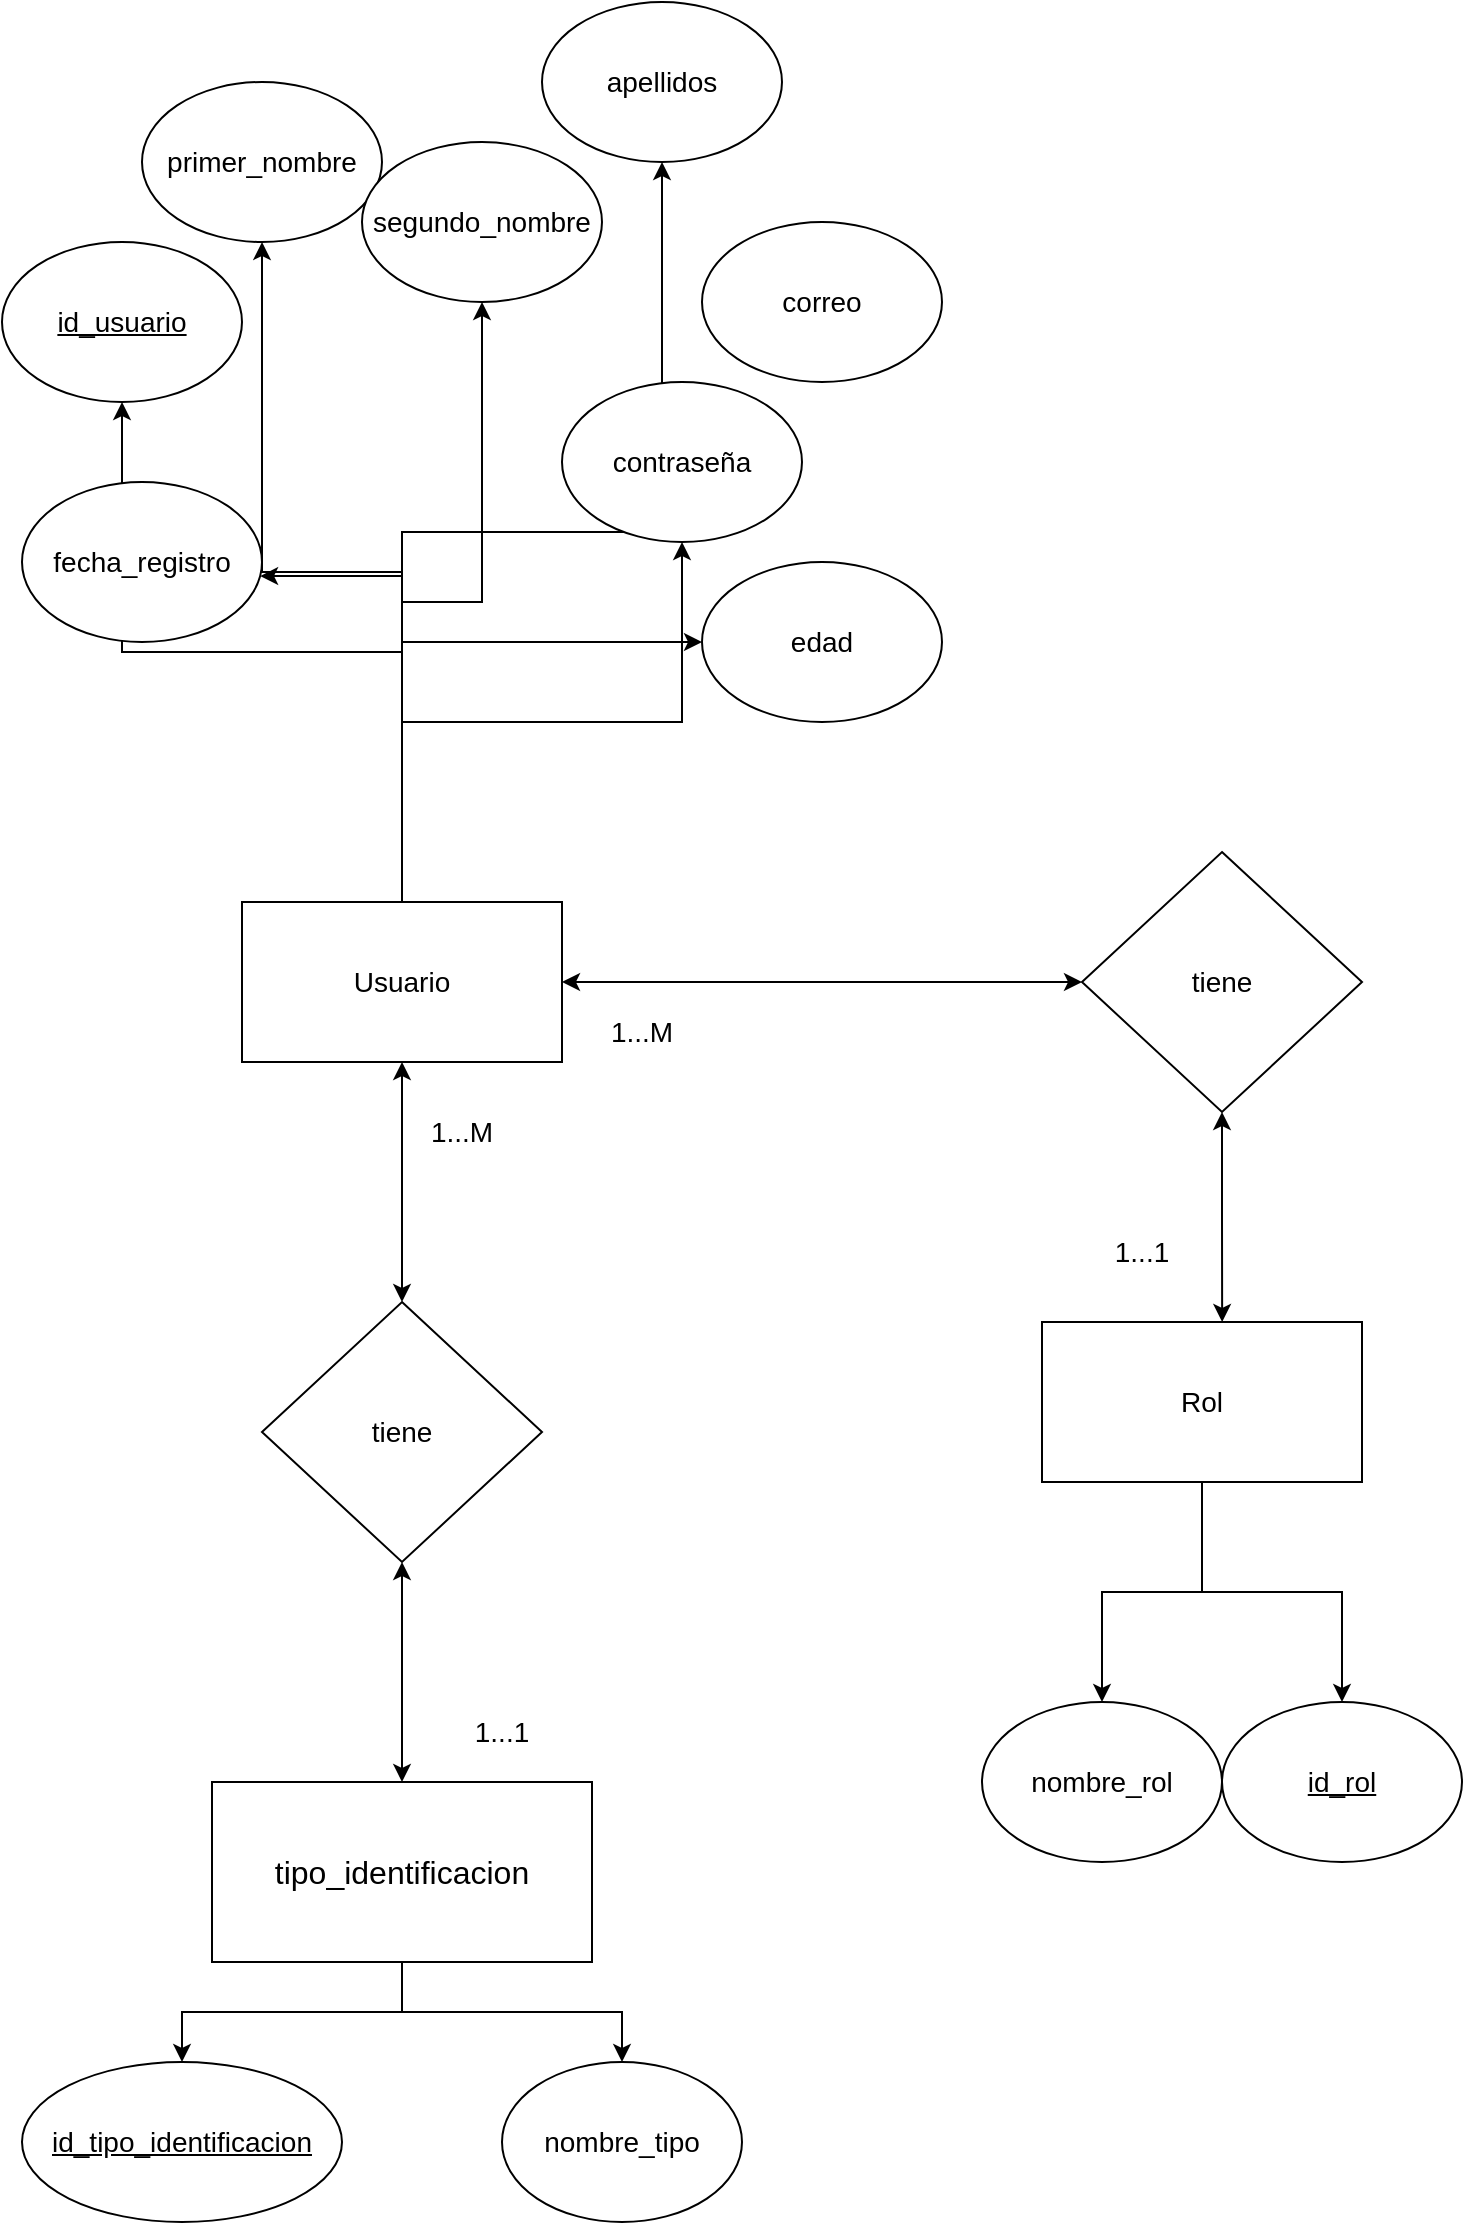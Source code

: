 <mxfile version="21.6.8" pages="2">
  <diagram name="MER" id="uFgf9KgJ7HLzyR6_Cf-_">
    <mxGraphModel dx="1393" dy="835" grid="1" gridSize="10" guides="1" tooltips="1" connect="1" arrows="1" fold="1" page="1" pageScale="1" pageWidth="827" pageHeight="1169" math="0" shadow="0">
      <root>
        <mxCell id="0" />
        <mxCell id="1" parent="0" />
        <mxCell id="5tnb0nUemA_ZOP6jx15n-5" style="edgeStyle=orthogonalEdgeStyle;rounded=0;orthogonalLoop=1;jettySize=auto;html=1;entryX=0.5;entryY=1;entryDx=0;entryDy=0;" parent="1" source="5tnb0nUemA_ZOP6jx15n-1" target="5tnb0nUemA_ZOP6jx15n-4" edge="1">
          <mxGeometry relative="1" as="geometry" />
        </mxCell>
        <mxCell id="5tnb0nUemA_ZOP6jx15n-7" style="edgeStyle=orthogonalEdgeStyle;rounded=0;orthogonalLoop=1;jettySize=auto;html=1;entryX=0.5;entryY=1;entryDx=0;entryDy=0;" parent="1" source="5tnb0nUemA_ZOP6jx15n-1" target="5tnb0nUemA_ZOP6jx15n-6" edge="1">
          <mxGeometry relative="1" as="geometry" />
        </mxCell>
        <mxCell id="5tnb0nUemA_ZOP6jx15n-9" style="edgeStyle=orthogonalEdgeStyle;rounded=0;orthogonalLoop=1;jettySize=auto;html=1;entryX=0.5;entryY=1;entryDx=0;entryDy=0;" parent="1" source="5tnb0nUemA_ZOP6jx15n-1" target="5tnb0nUemA_ZOP6jx15n-8" edge="1">
          <mxGeometry relative="1" as="geometry" />
        </mxCell>
        <mxCell id="5tnb0nUemA_ZOP6jx15n-11" style="edgeStyle=orthogonalEdgeStyle;rounded=0;orthogonalLoop=1;jettySize=auto;html=1;entryX=0.5;entryY=1;entryDx=0;entryDy=0;exitX=0.5;exitY=0;exitDx=0;exitDy=0;" parent="1" source="5tnb0nUemA_ZOP6jx15n-1" target="5tnb0nUemA_ZOP6jx15n-10" edge="1">
          <mxGeometry relative="1" as="geometry" />
        </mxCell>
        <mxCell id="5tnb0nUemA_ZOP6jx15n-18" style="edgeStyle=orthogonalEdgeStyle;rounded=0;orthogonalLoop=1;jettySize=auto;html=1;entryX=0.5;entryY=1;entryDx=0;entryDy=0;exitX=0.5;exitY=0;exitDx=0;exitDy=0;" parent="1" source="5tnb0nUemA_ZOP6jx15n-1" target="5tnb0nUemA_ZOP6jx15n-13" edge="1">
          <mxGeometry relative="1" as="geometry" />
        </mxCell>
        <mxCell id="5tnb0nUemA_ZOP6jx15n-19" style="edgeStyle=orthogonalEdgeStyle;rounded=0;orthogonalLoop=1;jettySize=auto;html=1;entryX=0;entryY=0.5;entryDx=0;entryDy=0;exitX=0.5;exitY=0;exitDx=0;exitDy=0;" parent="1" source="5tnb0nUemA_ZOP6jx15n-1" target="5tnb0nUemA_ZOP6jx15n-15" edge="1">
          <mxGeometry relative="1" as="geometry">
            <mxPoint x="384" y="360" as="targetPoint" />
          </mxGeometry>
        </mxCell>
        <mxCell id="5tnb0nUemA_ZOP6jx15n-20" style="edgeStyle=orthogonalEdgeStyle;rounded=0;orthogonalLoop=1;jettySize=auto;html=1;entryX=0.992;entryY=0.588;entryDx=0;entryDy=0;entryPerimeter=0;" parent="1" source="5tnb0nUemA_ZOP6jx15n-1" target="5tnb0nUemA_ZOP6jx15n-17" edge="1">
          <mxGeometry relative="1" as="geometry" />
        </mxCell>
        <mxCell id="5tnb0nUemA_ZOP6jx15n-22" value="" style="edgeStyle=orthogonalEdgeStyle;rounded=0;orthogonalLoop=1;jettySize=auto;html=1;startArrow=classic;startFill=1;" parent="1" source="5tnb0nUemA_ZOP6jx15n-1" target="5tnb0nUemA_ZOP6jx15n-21" edge="1">
          <mxGeometry relative="1" as="geometry" />
        </mxCell>
        <mxCell id="5tnb0nUemA_ZOP6jx15n-37" style="edgeStyle=orthogonalEdgeStyle;rounded=0;orthogonalLoop=1;jettySize=auto;html=1;entryX=0;entryY=0.5;entryDx=0;entryDy=0;startArrow=classic;startFill=1;" parent="1" source="5tnb0nUemA_ZOP6jx15n-1" target="5tnb0nUemA_ZOP6jx15n-35" edge="1">
          <mxGeometry relative="1" as="geometry" />
        </mxCell>
        <mxCell id="5tnb0nUemA_ZOP6jx15n-1" value="&lt;font style=&quot;font-size: 14px;&quot;&gt;Usuario&lt;/font&gt;" style="rounded=0;whiteSpace=wrap;html=1;" parent="1" vertex="1">
          <mxGeometry x="140" y="480" width="160" height="80" as="geometry" />
        </mxCell>
        <mxCell id="5tnb0nUemA_ZOP6jx15n-4" value="&lt;u&gt;&lt;font style=&quot;font-size: 14px;&quot;&gt;id_usuario&lt;/font&gt;&lt;/u&gt;" style="ellipse;whiteSpace=wrap;html=1;" parent="1" vertex="1">
          <mxGeometry x="20" y="150" width="120" height="80" as="geometry" />
        </mxCell>
        <mxCell id="5tnb0nUemA_ZOP6jx15n-6" value="&lt;font style=&quot;font-size: 14px;&quot;&gt;primer_nombre&lt;/font&gt;" style="ellipse;whiteSpace=wrap;html=1;" parent="1" vertex="1">
          <mxGeometry x="90" y="70" width="120" height="80" as="geometry" />
        </mxCell>
        <mxCell id="5tnb0nUemA_ZOP6jx15n-8" value="&lt;font style=&quot;font-size: 14px;&quot;&gt;segundo_nombre&lt;/font&gt;" style="ellipse;whiteSpace=wrap;html=1;" parent="1" vertex="1">
          <mxGeometry x="200" y="100" width="120" height="80" as="geometry" />
        </mxCell>
        <mxCell id="5tnb0nUemA_ZOP6jx15n-10" value="&lt;font style=&quot;font-size: 14px;&quot;&gt;apellidos&lt;/font&gt;" style="ellipse;whiteSpace=wrap;html=1;" parent="1" vertex="1">
          <mxGeometry x="290" y="30" width="120" height="80" as="geometry" />
        </mxCell>
        <mxCell id="5tnb0nUemA_ZOP6jx15n-12" value="&lt;span style=&quot;font-size: 14px;&quot;&gt;correo&lt;/span&gt;" style="ellipse;whiteSpace=wrap;html=1;" parent="1" vertex="1">
          <mxGeometry x="370" y="140" width="120" height="80" as="geometry" />
        </mxCell>
        <mxCell id="5tnb0nUemA_ZOP6jx15n-13" value="&lt;font style=&quot;font-size: 14px;&quot;&gt;contraseña&lt;/font&gt;" style="ellipse;whiteSpace=wrap;html=1;" parent="1" vertex="1">
          <mxGeometry x="300" y="220" width="120" height="80" as="geometry" />
        </mxCell>
        <mxCell id="5tnb0nUemA_ZOP6jx15n-15" value="&lt;font style=&quot;font-size: 14px;&quot;&gt;edad&lt;/font&gt;" style="ellipse;whiteSpace=wrap;html=1;" parent="1" vertex="1">
          <mxGeometry x="370" y="310" width="120" height="80" as="geometry" />
        </mxCell>
        <mxCell id="5tnb0nUemA_ZOP6jx15n-16" value="&lt;font style=&quot;font-size: 14px;&quot;&gt;nombre_rol&lt;/font&gt;" style="ellipse;whiteSpace=wrap;html=1;" parent="1" vertex="1">
          <mxGeometry x="510" y="880" width="120" height="80" as="geometry" />
        </mxCell>
        <mxCell id="5tnb0nUemA_ZOP6jx15n-17" value="&lt;font style=&quot;font-size: 14px;&quot;&gt;fecha_registro&lt;/font&gt;" style="ellipse;whiteSpace=wrap;html=1;" parent="1" vertex="1">
          <mxGeometry x="30" y="270" width="120" height="80" as="geometry" />
        </mxCell>
        <mxCell id="5tnb0nUemA_ZOP6jx15n-24" value="" style="edgeStyle=orthogonalEdgeStyle;rounded=0;orthogonalLoop=1;jettySize=auto;html=1;startArrow=classic;startFill=1;" parent="1" source="5tnb0nUemA_ZOP6jx15n-21" target="5tnb0nUemA_ZOP6jx15n-23" edge="1">
          <mxGeometry relative="1" as="geometry" />
        </mxCell>
        <mxCell id="5tnb0nUemA_ZOP6jx15n-21" value="&lt;font style=&quot;font-size: 14px;&quot;&gt;tiene&lt;/font&gt;" style="rhombus;whiteSpace=wrap;html=1;rounded=0;" parent="1" vertex="1">
          <mxGeometry x="150" y="680" width="140" height="130" as="geometry" />
        </mxCell>
        <mxCell id="5tnb0nUemA_ZOP6jx15n-26" style="edgeStyle=orthogonalEdgeStyle;rounded=0;orthogonalLoop=1;jettySize=auto;html=1;entryX=0.5;entryY=0;entryDx=0;entryDy=0;" parent="1" source="5tnb0nUemA_ZOP6jx15n-23" target="5tnb0nUemA_ZOP6jx15n-25" edge="1">
          <mxGeometry relative="1" as="geometry" />
        </mxCell>
        <mxCell id="5tnb0nUemA_ZOP6jx15n-31" style="edgeStyle=orthogonalEdgeStyle;rounded=0;orthogonalLoop=1;jettySize=auto;html=1;entryX=0.5;entryY=0;entryDx=0;entryDy=0;" parent="1" source="5tnb0nUemA_ZOP6jx15n-23" target="5tnb0nUemA_ZOP6jx15n-30" edge="1">
          <mxGeometry relative="1" as="geometry" />
        </mxCell>
        <mxCell id="5tnb0nUemA_ZOP6jx15n-23" value="&lt;font size=&quot;3&quot;&gt;tipo_identificacion&lt;/font&gt;" style="whiteSpace=wrap;html=1;rounded=0;" parent="1" vertex="1">
          <mxGeometry x="125" y="920" width="190" height="90" as="geometry" />
        </mxCell>
        <mxCell id="5tnb0nUemA_ZOP6jx15n-25" value="&lt;font style=&quot;font-size: 14px;&quot;&gt;nombre_tipo&lt;/font&gt;" style="ellipse;whiteSpace=wrap;html=1;" parent="1" vertex="1">
          <mxGeometry x="270" y="1060" width="120" height="80" as="geometry" />
        </mxCell>
        <mxCell id="5tnb0nUemA_ZOP6jx15n-27" value="&lt;font style=&quot;font-size: 14px;&quot;&gt;1...1&lt;/font&gt;" style="text;html=1;strokeColor=none;fillColor=none;align=center;verticalAlign=middle;whiteSpace=wrap;rounded=0;" parent="1" vertex="1">
          <mxGeometry x="240" y="880" width="60" height="30" as="geometry" />
        </mxCell>
        <mxCell id="5tnb0nUemA_ZOP6jx15n-28" value="&lt;font style=&quot;font-size: 14px;&quot;&gt;1...M&lt;/font&gt;" style="text;html=1;strokeColor=none;fillColor=none;align=center;verticalAlign=middle;whiteSpace=wrap;rounded=0;" parent="1" vertex="1">
          <mxGeometry x="220" y="580" width="60" height="30" as="geometry" />
        </mxCell>
        <mxCell id="5tnb0nUemA_ZOP6jx15n-33" style="edgeStyle=orthogonalEdgeStyle;rounded=0;orthogonalLoop=1;jettySize=auto;html=1;entryX=0.5;entryY=0;entryDx=0;entryDy=0;" parent="1" source="5tnb0nUemA_ZOP6jx15n-29" target="5tnb0nUemA_ZOP6jx15n-32" edge="1">
          <mxGeometry relative="1" as="geometry" />
        </mxCell>
        <mxCell id="5tnb0nUemA_ZOP6jx15n-34" style="edgeStyle=orthogonalEdgeStyle;rounded=0;orthogonalLoop=1;jettySize=auto;html=1;entryX=0.5;entryY=0;entryDx=0;entryDy=0;" parent="1" source="5tnb0nUemA_ZOP6jx15n-29" target="5tnb0nUemA_ZOP6jx15n-16" edge="1">
          <mxGeometry relative="1" as="geometry" />
        </mxCell>
        <mxCell id="5tnb0nUemA_ZOP6jx15n-29" value="&lt;font style=&quot;font-size: 14px;&quot;&gt;Rol&lt;/font&gt;" style="rounded=0;whiteSpace=wrap;html=1;" parent="1" vertex="1">
          <mxGeometry x="540" y="690" width="160" height="80" as="geometry" />
        </mxCell>
        <mxCell id="5tnb0nUemA_ZOP6jx15n-30" value="&lt;font style=&quot;font-size: 14px;&quot;&gt;&lt;u&gt;id_tipo_identificacion&lt;/u&gt;&lt;/font&gt;" style="ellipse;whiteSpace=wrap;html=1;" parent="1" vertex="1">
          <mxGeometry x="30" y="1060" width="160" height="80" as="geometry" />
        </mxCell>
        <mxCell id="5tnb0nUemA_ZOP6jx15n-32" value="&lt;u&gt;&lt;font style=&quot;font-size: 14px;&quot;&gt;id_rol&lt;/font&gt;&lt;/u&gt;" style="ellipse;whiteSpace=wrap;html=1;" parent="1" vertex="1">
          <mxGeometry x="630" y="880" width="120" height="80" as="geometry" />
        </mxCell>
        <mxCell id="5tnb0nUemA_ZOP6jx15n-36" style="edgeStyle=orthogonalEdgeStyle;rounded=0;orthogonalLoop=1;jettySize=auto;html=1;entryX=0.563;entryY=0;entryDx=0;entryDy=0;entryPerimeter=0;startArrow=classic;startFill=1;" parent="1" source="5tnb0nUemA_ZOP6jx15n-35" target="5tnb0nUemA_ZOP6jx15n-29" edge="1">
          <mxGeometry relative="1" as="geometry" />
        </mxCell>
        <mxCell id="5tnb0nUemA_ZOP6jx15n-35" value="&lt;font style=&quot;font-size: 14px;&quot;&gt;tiene&lt;/font&gt;" style="rhombus;whiteSpace=wrap;html=1;rounded=0;" parent="1" vertex="1">
          <mxGeometry x="560" y="455" width="140" height="130" as="geometry" />
        </mxCell>
        <mxCell id="5tnb0nUemA_ZOP6jx15n-38" value="&lt;font style=&quot;font-size: 14px;&quot;&gt;1...1&lt;/font&gt;" style="text;html=1;strokeColor=none;fillColor=none;align=center;verticalAlign=middle;whiteSpace=wrap;rounded=0;" parent="1" vertex="1">
          <mxGeometry x="560" y="640" width="60" height="30" as="geometry" />
        </mxCell>
        <mxCell id="5tnb0nUemA_ZOP6jx15n-39" value="&lt;font style=&quot;font-size: 14px;&quot;&gt;1...M&lt;/font&gt;" style="text;html=1;strokeColor=none;fillColor=none;align=center;verticalAlign=middle;whiteSpace=wrap;rounded=0;" parent="1" vertex="1">
          <mxGeometry x="310" y="530" width="60" height="30" as="geometry" />
        </mxCell>
      </root>
    </mxGraphModel>
  </diagram>
  <diagram id="oVuNSZJbBQ3J_MBgBwUh" name="MR">
    <mxGraphModel dx="1788" dy="576" grid="1" gridSize="10" guides="1" tooltips="1" connect="1" arrows="1" fold="1" page="1" pageScale="1" pageWidth="827" pageHeight="1169" math="0" shadow="0">
      <root>
        <mxCell id="0" />
        <mxCell id="1" parent="0" />
        <mxCell id="QNSxOnNVdm8YuzIPJZYh-1" value="users" style="shape=table;startSize=30;container=1;collapsible=1;childLayout=tableLayout;fixedRows=1;rowLines=0;fontStyle=1;align=center;resizeLast=1;html=1;" parent="1" vertex="1">
          <mxGeometry x="20" y="240" width="330" height="330" as="geometry" />
        </mxCell>
        <mxCell id="QNSxOnNVdm8YuzIPJZYh-2" value="" style="shape=tableRow;horizontal=0;startSize=0;swimlaneHead=0;swimlaneBody=0;fillColor=none;collapsible=0;dropTarget=0;points=[[0,0.5],[1,0.5]];portConstraint=eastwest;top=0;left=0;right=0;bottom=1;" parent="QNSxOnNVdm8YuzIPJZYh-1" vertex="1">
          <mxGeometry y="30" width="330" height="30" as="geometry" />
        </mxCell>
        <mxCell id="QNSxOnNVdm8YuzIPJZYh-3" value="PK" style="shape=partialRectangle;connectable=0;fillColor=none;top=0;left=0;bottom=0;right=0;fontStyle=1;overflow=hidden;whiteSpace=wrap;html=1;" parent="QNSxOnNVdm8YuzIPJZYh-2" vertex="1">
          <mxGeometry width="30" height="30" as="geometry">
            <mxRectangle width="30" height="30" as="alternateBounds" />
          </mxGeometry>
        </mxCell>
        <mxCell id="QNSxOnNVdm8YuzIPJZYh-4" value="id, INT, AUTO, UNIQUE, NOT NULL" style="shape=partialRectangle;connectable=0;fillColor=none;top=0;left=0;bottom=0;right=0;align=left;spacingLeft=6;fontStyle=5;overflow=hidden;whiteSpace=wrap;html=1;" parent="QNSxOnNVdm8YuzIPJZYh-2" vertex="1">
          <mxGeometry x="30" width="300" height="30" as="geometry">
            <mxRectangle width="300" height="30" as="alternateBounds" />
          </mxGeometry>
        </mxCell>
        <mxCell id="QNSxOnNVdm8YuzIPJZYh-5" value="" style="shape=tableRow;horizontal=0;startSize=0;swimlaneHead=0;swimlaneBody=0;fillColor=none;collapsible=0;dropTarget=0;points=[[0,0.5],[1,0.5]];portConstraint=eastwest;top=0;left=0;right=0;bottom=0;" parent="QNSxOnNVdm8YuzIPJZYh-1" vertex="1">
          <mxGeometry y="60" width="330" height="30" as="geometry" />
        </mxCell>
        <mxCell id="QNSxOnNVdm8YuzIPJZYh-6" value="" style="shape=partialRectangle;connectable=0;fillColor=none;top=0;left=0;bottom=0;right=0;editable=1;overflow=hidden;whiteSpace=wrap;html=1;" parent="QNSxOnNVdm8YuzIPJZYh-5" vertex="1">
          <mxGeometry width="30" height="30" as="geometry">
            <mxRectangle width="30" height="30" as="alternateBounds" />
          </mxGeometry>
        </mxCell>
        <mxCell id="QNSxOnNVdm8YuzIPJZYh-7" value="first_name, VARCHAR(30), NOT NULL" style="shape=partialRectangle;connectable=0;fillColor=none;top=0;left=0;bottom=0;right=0;align=left;spacingLeft=6;overflow=hidden;whiteSpace=wrap;html=1;" parent="QNSxOnNVdm8YuzIPJZYh-5" vertex="1">
          <mxGeometry x="30" width="300" height="30" as="geometry">
            <mxRectangle width="300" height="30" as="alternateBounds" />
          </mxGeometry>
        </mxCell>
        <mxCell id="QNSxOnNVdm8YuzIPJZYh-8" value="" style="shape=tableRow;horizontal=0;startSize=0;swimlaneHead=0;swimlaneBody=0;fillColor=none;collapsible=0;dropTarget=0;points=[[0,0.5],[1,0.5]];portConstraint=eastwest;top=0;left=0;right=0;bottom=0;" parent="QNSxOnNVdm8YuzIPJZYh-1" vertex="1">
          <mxGeometry y="90" width="330" height="30" as="geometry" />
        </mxCell>
        <mxCell id="QNSxOnNVdm8YuzIPJZYh-9" value="" style="shape=partialRectangle;connectable=0;fillColor=none;top=0;left=0;bottom=0;right=0;editable=1;overflow=hidden;whiteSpace=wrap;html=1;" parent="QNSxOnNVdm8YuzIPJZYh-8" vertex="1">
          <mxGeometry width="30" height="30" as="geometry">
            <mxRectangle width="30" height="30" as="alternateBounds" />
          </mxGeometry>
        </mxCell>
        <mxCell id="QNSxOnNVdm8YuzIPJZYh-10" value="middle_name, VARCHAR(25), NOT NULL" style="shape=partialRectangle;connectable=0;fillColor=none;top=0;left=0;bottom=0;right=0;align=left;spacingLeft=6;overflow=hidden;whiteSpace=wrap;html=1;" parent="QNSxOnNVdm8YuzIPJZYh-8" vertex="1">
          <mxGeometry x="30" width="300" height="30" as="geometry">
            <mxRectangle width="300" height="30" as="alternateBounds" />
          </mxGeometry>
        </mxCell>
        <mxCell id="QNSxOnNVdm8YuzIPJZYh-11" value="" style="shape=tableRow;horizontal=0;startSize=0;swimlaneHead=0;swimlaneBody=0;fillColor=none;collapsible=0;dropTarget=0;points=[[0,0.5],[1,0.5]];portConstraint=eastwest;top=0;left=0;right=0;bottom=0;" parent="QNSxOnNVdm8YuzIPJZYh-1" vertex="1">
          <mxGeometry y="120" width="330" height="30" as="geometry" />
        </mxCell>
        <mxCell id="QNSxOnNVdm8YuzIPJZYh-12" value="" style="shape=partialRectangle;connectable=0;fillColor=none;top=0;left=0;bottom=0;right=0;editable=1;overflow=hidden;whiteSpace=wrap;html=1;" parent="QNSxOnNVdm8YuzIPJZYh-11" vertex="1">
          <mxGeometry width="30" height="30" as="geometry">
            <mxRectangle width="30" height="30" as="alternateBounds" />
          </mxGeometry>
        </mxCell>
        <mxCell id="QNSxOnNVdm8YuzIPJZYh-13" value="last_name, VARCHAR(25), NOT NULL" style="shape=partialRectangle;connectable=0;fillColor=none;top=0;left=0;bottom=0;right=0;align=left;spacingLeft=6;overflow=hidden;whiteSpace=wrap;html=1;" parent="QNSxOnNVdm8YuzIPJZYh-11" vertex="1">
          <mxGeometry x="30" width="300" height="30" as="geometry">
            <mxRectangle width="300" height="30" as="alternateBounds" />
          </mxGeometry>
        </mxCell>
        <mxCell id="QNSxOnNVdm8YuzIPJZYh-18" value="" style="shape=tableRow;horizontal=0;startSize=0;swimlaneHead=0;swimlaneBody=0;fillColor=none;collapsible=0;dropTarget=0;points=[[0,0.5],[1,0.5]];portConstraint=eastwest;top=0;left=0;right=0;bottom=0;" parent="QNSxOnNVdm8YuzIPJZYh-1" vertex="1">
          <mxGeometry y="150" width="330" height="30" as="geometry" />
        </mxCell>
        <mxCell id="QNSxOnNVdm8YuzIPJZYh-19" value="" style="shape=partialRectangle;connectable=0;fillColor=none;top=0;left=0;bottom=0;right=0;editable=1;overflow=hidden;whiteSpace=wrap;html=1;" parent="QNSxOnNVdm8YuzIPJZYh-18" vertex="1">
          <mxGeometry width="30" height="30" as="geometry">
            <mxRectangle width="30" height="30" as="alternateBounds" />
          </mxGeometry>
        </mxCell>
        <mxCell id="QNSxOnNVdm8YuzIPJZYh-20" value="age, INT, NOT NULL" style="shape=partialRectangle;connectable=0;fillColor=none;top=0;left=0;bottom=0;right=0;align=left;spacingLeft=6;overflow=hidden;whiteSpace=wrap;html=1;" parent="QNSxOnNVdm8YuzIPJZYh-18" vertex="1">
          <mxGeometry x="30" width="300" height="30" as="geometry">
            <mxRectangle width="300" height="30" as="alternateBounds" />
          </mxGeometry>
        </mxCell>
        <mxCell id="QNSxOnNVdm8YuzIPJZYh-21" value="" style="shape=tableRow;horizontal=0;startSize=0;swimlaneHead=0;swimlaneBody=0;fillColor=none;collapsible=0;dropTarget=0;points=[[0,0.5],[1,0.5]];portConstraint=eastwest;top=0;left=0;right=0;bottom=0;" parent="QNSxOnNVdm8YuzIPJZYh-1" vertex="1">
          <mxGeometry y="180" width="330" height="30" as="geometry" />
        </mxCell>
        <mxCell id="QNSxOnNVdm8YuzIPJZYh-22" value="" style="shape=partialRectangle;connectable=0;fillColor=none;top=0;left=0;bottom=0;right=0;editable=1;overflow=hidden;whiteSpace=wrap;html=1;" parent="QNSxOnNVdm8YuzIPJZYh-21" vertex="1">
          <mxGeometry width="30" height="30" as="geometry">
            <mxRectangle width="30" height="30" as="alternateBounds" />
          </mxGeometry>
        </mxCell>
        <mxCell id="QNSxOnNVdm8YuzIPJZYh-23" value="email, VARCHAR(62), NOT NULL" style="shape=partialRectangle;connectable=0;fillColor=none;top=0;left=0;bottom=0;right=0;align=left;spacingLeft=6;overflow=hidden;whiteSpace=wrap;html=1;" parent="QNSxOnNVdm8YuzIPJZYh-21" vertex="1">
          <mxGeometry x="30" width="300" height="30" as="geometry">
            <mxRectangle width="300" height="30" as="alternateBounds" />
          </mxGeometry>
        </mxCell>
        <mxCell id="QNSxOnNVdm8YuzIPJZYh-24" value="" style="shape=tableRow;horizontal=0;startSize=0;swimlaneHead=0;swimlaneBody=0;fillColor=none;collapsible=0;dropTarget=0;points=[[0,0.5],[1,0.5]];portConstraint=eastwest;top=0;left=0;right=0;bottom=0;" parent="QNSxOnNVdm8YuzIPJZYh-1" vertex="1">
          <mxGeometry y="210" width="330" height="30" as="geometry" />
        </mxCell>
        <mxCell id="QNSxOnNVdm8YuzIPJZYh-25" value="" style="shape=partialRectangle;connectable=0;fillColor=none;top=0;left=0;bottom=0;right=0;editable=1;overflow=hidden;whiteSpace=wrap;html=1;" parent="QNSxOnNVdm8YuzIPJZYh-24" vertex="1">
          <mxGeometry width="30" height="30" as="geometry">
            <mxRectangle width="30" height="30" as="alternateBounds" />
          </mxGeometry>
        </mxCell>
        <mxCell id="QNSxOnNVdm8YuzIPJZYh-26" value="password, VARCHAR(255), NOT NULL" style="shape=partialRectangle;connectable=0;fillColor=none;top=0;left=0;bottom=0;right=0;align=left;spacingLeft=6;overflow=hidden;whiteSpace=wrap;html=1;" parent="QNSxOnNVdm8YuzIPJZYh-24" vertex="1">
          <mxGeometry x="30" width="300" height="30" as="geometry">
            <mxRectangle width="300" height="30" as="alternateBounds" />
          </mxGeometry>
        </mxCell>
        <mxCell id="QNSxOnNVdm8YuzIPJZYh-57" value="" style="shape=tableRow;horizontal=0;startSize=0;swimlaneHead=0;swimlaneBody=0;fillColor=none;collapsible=0;dropTarget=0;points=[[0,0.5],[1,0.5]];portConstraint=eastwest;top=0;left=0;right=0;bottom=0;" parent="QNSxOnNVdm8YuzIPJZYh-1" vertex="1">
          <mxGeometry y="240" width="330" height="30" as="geometry" />
        </mxCell>
        <mxCell id="QNSxOnNVdm8YuzIPJZYh-58" value="FK" style="shape=partialRectangle;connectable=0;fillColor=none;top=0;left=0;bottom=0;right=0;editable=1;overflow=hidden;whiteSpace=wrap;html=1;" parent="QNSxOnNVdm8YuzIPJZYh-57" vertex="1">
          <mxGeometry width="30" height="30" as="geometry">
            <mxRectangle width="30" height="30" as="alternateBounds" />
          </mxGeometry>
        </mxCell>
        <mxCell id="QNSxOnNVdm8YuzIPJZYh-59" value="identification_type_id,&amp;nbsp;INT, NOT NULL" style="shape=partialRectangle;connectable=0;fillColor=none;top=0;left=0;bottom=0;right=0;align=left;spacingLeft=6;overflow=hidden;whiteSpace=wrap;html=1;" parent="QNSxOnNVdm8YuzIPJZYh-57" vertex="1">
          <mxGeometry x="30" width="300" height="30" as="geometry">
            <mxRectangle width="300" height="30" as="alternateBounds" />
          </mxGeometry>
        </mxCell>
        <mxCell id="QNSxOnNVdm8YuzIPJZYh-63" value="" style="shape=tableRow;horizontal=0;startSize=0;swimlaneHead=0;swimlaneBody=0;fillColor=none;collapsible=0;dropTarget=0;points=[[0,0.5],[1,0.5]];portConstraint=eastwest;top=0;left=0;right=0;bottom=0;" parent="QNSxOnNVdm8YuzIPJZYh-1" vertex="1">
          <mxGeometry y="270" width="330" height="30" as="geometry" />
        </mxCell>
        <mxCell id="QNSxOnNVdm8YuzIPJZYh-64" value="" style="shape=partialRectangle;connectable=0;fillColor=none;top=0;left=0;bottom=0;right=0;editable=1;overflow=hidden;whiteSpace=wrap;html=1;" parent="QNSxOnNVdm8YuzIPJZYh-63" vertex="1">
          <mxGeometry width="30" height="30" as="geometry">
            <mxRectangle width="30" height="30" as="alternateBounds" />
          </mxGeometry>
        </mxCell>
        <mxCell id="QNSxOnNVdm8YuzIPJZYh-65" value="identification_number,&amp;nbsp;VARCHAR(20), NOT NULL" style="shape=partialRectangle;connectable=0;fillColor=none;top=0;left=0;bottom=0;right=0;align=left;spacingLeft=6;overflow=hidden;whiteSpace=wrap;html=1;" parent="QNSxOnNVdm8YuzIPJZYh-63" vertex="1">
          <mxGeometry x="30" width="300" height="30" as="geometry">
            <mxRectangle width="300" height="30" as="alternateBounds" />
          </mxGeometry>
        </mxCell>
        <mxCell id="QNSxOnNVdm8YuzIPJZYh-36" value="" style="shape=tableRow;horizontal=0;startSize=0;swimlaneHead=0;swimlaneBody=0;fillColor=none;collapsible=0;dropTarget=0;points=[[0,0.5],[1,0.5]];portConstraint=eastwest;top=0;left=0;right=0;bottom=0;" parent="QNSxOnNVdm8YuzIPJZYh-1" vertex="1">
          <mxGeometry y="300" width="330" height="30" as="geometry" />
        </mxCell>
        <mxCell id="QNSxOnNVdm8YuzIPJZYh-37" value="FK" style="shape=partialRectangle;connectable=0;fillColor=none;top=0;left=0;bottom=0;right=0;editable=1;overflow=hidden;whiteSpace=wrap;html=1;" parent="QNSxOnNVdm8YuzIPJZYh-36" vertex="1">
          <mxGeometry width="30" height="30" as="geometry">
            <mxRectangle width="30" height="30" as="alternateBounds" />
          </mxGeometry>
        </mxCell>
        <mxCell id="QNSxOnNVdm8YuzIPJZYh-38" value="role_id,&amp;nbsp;INT, NOT NULL" style="shape=partialRectangle;connectable=0;fillColor=none;top=0;left=0;bottom=0;right=0;align=left;spacingLeft=6;overflow=hidden;whiteSpace=wrap;html=1;" parent="QNSxOnNVdm8YuzIPJZYh-36" vertex="1">
          <mxGeometry x="30" width="300" height="30" as="geometry">
            <mxRectangle width="300" height="30" as="alternateBounds" />
          </mxGeometry>
        </mxCell>
        <mxCell id="QNSxOnNVdm8YuzIPJZYh-66" value="roles" style="shape=table;startSize=30;container=1;collapsible=1;childLayout=tableLayout;fixedRows=1;rowLines=0;fontStyle=1;align=center;resizeLast=1;html=1;" parent="1" vertex="1">
          <mxGeometry x="520" y="240" width="280" height="90" as="geometry" />
        </mxCell>
        <mxCell id="QNSxOnNVdm8YuzIPJZYh-67" value="" style="shape=tableRow;horizontal=0;startSize=0;swimlaneHead=0;swimlaneBody=0;fillColor=none;collapsible=0;dropTarget=0;points=[[0,0.5],[1,0.5]];portConstraint=eastwest;top=0;left=0;right=0;bottom=1;" parent="QNSxOnNVdm8YuzIPJZYh-66" vertex="1">
          <mxGeometry y="30" width="280" height="30" as="geometry" />
        </mxCell>
        <mxCell id="QNSxOnNVdm8YuzIPJZYh-68" value="PK" style="shape=partialRectangle;connectable=0;fillColor=none;top=0;left=0;bottom=0;right=0;fontStyle=1;overflow=hidden;whiteSpace=wrap;html=1;" parent="QNSxOnNVdm8YuzIPJZYh-67" vertex="1">
          <mxGeometry width="30" height="30" as="geometry">
            <mxRectangle width="30" height="30" as="alternateBounds" />
          </mxGeometry>
        </mxCell>
        <mxCell id="QNSxOnNVdm8YuzIPJZYh-69" value="id,&amp;nbsp;&amp;nbsp;INT, AUTO, UNIQUE, NOT NULL" style="shape=partialRectangle;connectable=0;fillColor=none;top=0;left=0;bottom=0;right=0;align=left;spacingLeft=6;fontStyle=5;overflow=hidden;whiteSpace=wrap;html=1;" parent="QNSxOnNVdm8YuzIPJZYh-67" vertex="1">
          <mxGeometry x="30" width="250" height="30" as="geometry">
            <mxRectangle width="250" height="30" as="alternateBounds" />
          </mxGeometry>
        </mxCell>
        <mxCell id="QNSxOnNVdm8YuzIPJZYh-70" value="" style="shape=tableRow;horizontal=0;startSize=0;swimlaneHead=0;swimlaneBody=0;fillColor=none;collapsible=0;dropTarget=0;points=[[0,0.5],[1,0.5]];portConstraint=eastwest;top=0;left=0;right=0;bottom=0;" parent="QNSxOnNVdm8YuzIPJZYh-66" vertex="1">
          <mxGeometry y="60" width="280" height="30" as="geometry" />
        </mxCell>
        <mxCell id="QNSxOnNVdm8YuzIPJZYh-71" value="" style="shape=partialRectangle;connectable=0;fillColor=none;top=0;left=0;bottom=0;right=0;editable=1;overflow=hidden;whiteSpace=wrap;html=1;" parent="QNSxOnNVdm8YuzIPJZYh-70" vertex="1">
          <mxGeometry width="30" height="30" as="geometry">
            <mxRectangle width="30" height="30" as="alternateBounds" />
          </mxGeometry>
        </mxCell>
        <mxCell id="QNSxOnNVdm8YuzIPJZYh-72" value="rol_name, VARCHAR(30), NOT NULL" style="shape=partialRectangle;connectable=0;fillColor=none;top=0;left=0;bottom=0;right=0;align=left;spacingLeft=6;overflow=hidden;whiteSpace=wrap;html=1;" parent="QNSxOnNVdm8YuzIPJZYh-70" vertex="1">
          <mxGeometry x="30" width="250" height="30" as="geometry">
            <mxRectangle width="250" height="30" as="alternateBounds" />
          </mxGeometry>
        </mxCell>
        <mxCell id="QNSxOnNVdm8YuzIPJZYh-79" value="type_Identifications" style="shape=table;startSize=30;container=1;collapsible=1;childLayout=tableLayout;fixedRows=1;rowLines=0;fontStyle=1;align=center;resizeLast=1;html=1;" parent="1" vertex="1">
          <mxGeometry x="-510" y="240" width="340" height="90" as="geometry" />
        </mxCell>
        <mxCell id="QNSxOnNVdm8YuzIPJZYh-80" value="" style="shape=tableRow;horizontal=0;startSize=0;swimlaneHead=0;swimlaneBody=0;fillColor=none;collapsible=0;dropTarget=0;points=[[0,0.5],[1,0.5]];portConstraint=eastwest;top=0;left=0;right=0;bottom=1;" parent="QNSxOnNVdm8YuzIPJZYh-79" vertex="1">
          <mxGeometry y="30" width="340" height="30" as="geometry" />
        </mxCell>
        <mxCell id="QNSxOnNVdm8YuzIPJZYh-81" value="PK" style="shape=partialRectangle;connectable=0;fillColor=none;top=0;left=0;bottom=0;right=0;fontStyle=1;overflow=hidden;whiteSpace=wrap;html=1;" parent="QNSxOnNVdm8YuzIPJZYh-80" vertex="1">
          <mxGeometry width="30" height="30" as="geometry">
            <mxRectangle width="30" height="30" as="alternateBounds" />
          </mxGeometry>
        </mxCell>
        <mxCell id="QNSxOnNVdm8YuzIPJZYh-82" value="id,&amp;nbsp;&amp;nbsp;INT, AUTO, UNIQUE, NOT NULL" style="shape=partialRectangle;connectable=0;fillColor=none;top=0;left=0;bottom=0;right=0;align=left;spacingLeft=6;fontStyle=5;overflow=hidden;whiteSpace=wrap;html=1;" parent="QNSxOnNVdm8YuzIPJZYh-80" vertex="1">
          <mxGeometry x="30" width="310" height="30" as="geometry">
            <mxRectangle width="310" height="30" as="alternateBounds" />
          </mxGeometry>
        </mxCell>
        <mxCell id="QNSxOnNVdm8YuzIPJZYh-83" value="" style="shape=tableRow;horizontal=0;startSize=0;swimlaneHead=0;swimlaneBody=0;fillColor=none;collapsible=0;dropTarget=0;points=[[0,0.5],[1,0.5]];portConstraint=eastwest;top=0;left=0;right=0;bottom=0;" parent="QNSxOnNVdm8YuzIPJZYh-79" vertex="1">
          <mxGeometry y="60" width="340" height="30" as="geometry" />
        </mxCell>
        <mxCell id="QNSxOnNVdm8YuzIPJZYh-84" value="" style="shape=partialRectangle;connectable=0;fillColor=none;top=0;left=0;bottom=0;right=0;editable=1;overflow=hidden;whiteSpace=wrap;html=1;" parent="QNSxOnNVdm8YuzIPJZYh-83" vertex="1">
          <mxGeometry width="30" height="30" as="geometry">
            <mxRectangle width="30" height="30" as="alternateBounds" />
          </mxGeometry>
        </mxCell>
        <mxCell id="QNSxOnNVdm8YuzIPJZYh-85" value="identification_name, VARCHAR(30), NOT NULL" style="shape=partialRectangle;connectable=0;fillColor=none;top=0;left=0;bottom=0;right=0;align=left;spacingLeft=6;overflow=hidden;whiteSpace=wrap;html=1;" parent="QNSxOnNVdm8YuzIPJZYh-83" vertex="1">
          <mxGeometry x="30" width="310" height="30" as="geometry">
            <mxRectangle width="310" height="30" as="alternateBounds" />
          </mxGeometry>
        </mxCell>
        <mxCell id="QNSxOnNVdm8YuzIPJZYh-90" value="" style="edgeStyle=entityRelationEdgeStyle;fontSize=12;html=1;endArrow=ERoneToMany;startArrow=ERmandOne;rounded=0;exitX=0;exitY=0.5;exitDx=0;exitDy=0;entryX=1;entryY=0.5;entryDx=0;entryDy=0;" parent="1" source="QNSxOnNVdm8YuzIPJZYh-67" target="QNSxOnNVdm8YuzIPJZYh-36" edge="1">
          <mxGeometry width="100" height="100" relative="1" as="geometry">
            <mxPoint x="480" y="480" as="sourcePoint" />
            <mxPoint x="580" y="380" as="targetPoint" />
          </mxGeometry>
        </mxCell>
        <mxCell id="QNSxOnNVdm8YuzIPJZYh-92" value="" style="edgeStyle=entityRelationEdgeStyle;fontSize=12;html=1;endArrow=ERoneToMany;startArrow=ERmandOne;rounded=0;exitX=1;exitY=0.5;exitDx=0;exitDy=0;entryX=0;entryY=0.5;entryDx=0;entryDy=0;endFill=0;" parent="1" source="QNSxOnNVdm8YuzIPJZYh-80" target="QNSxOnNVdm8YuzIPJZYh-57" edge="1">
          <mxGeometry width="100" height="100" relative="1" as="geometry">
            <mxPoint x="-400" y="780" as="sourcePoint" />
            <mxPoint x="-300" y="680" as="targetPoint" />
          </mxGeometry>
        </mxCell>
      </root>
    </mxGraphModel>
  </diagram>
</mxfile>
